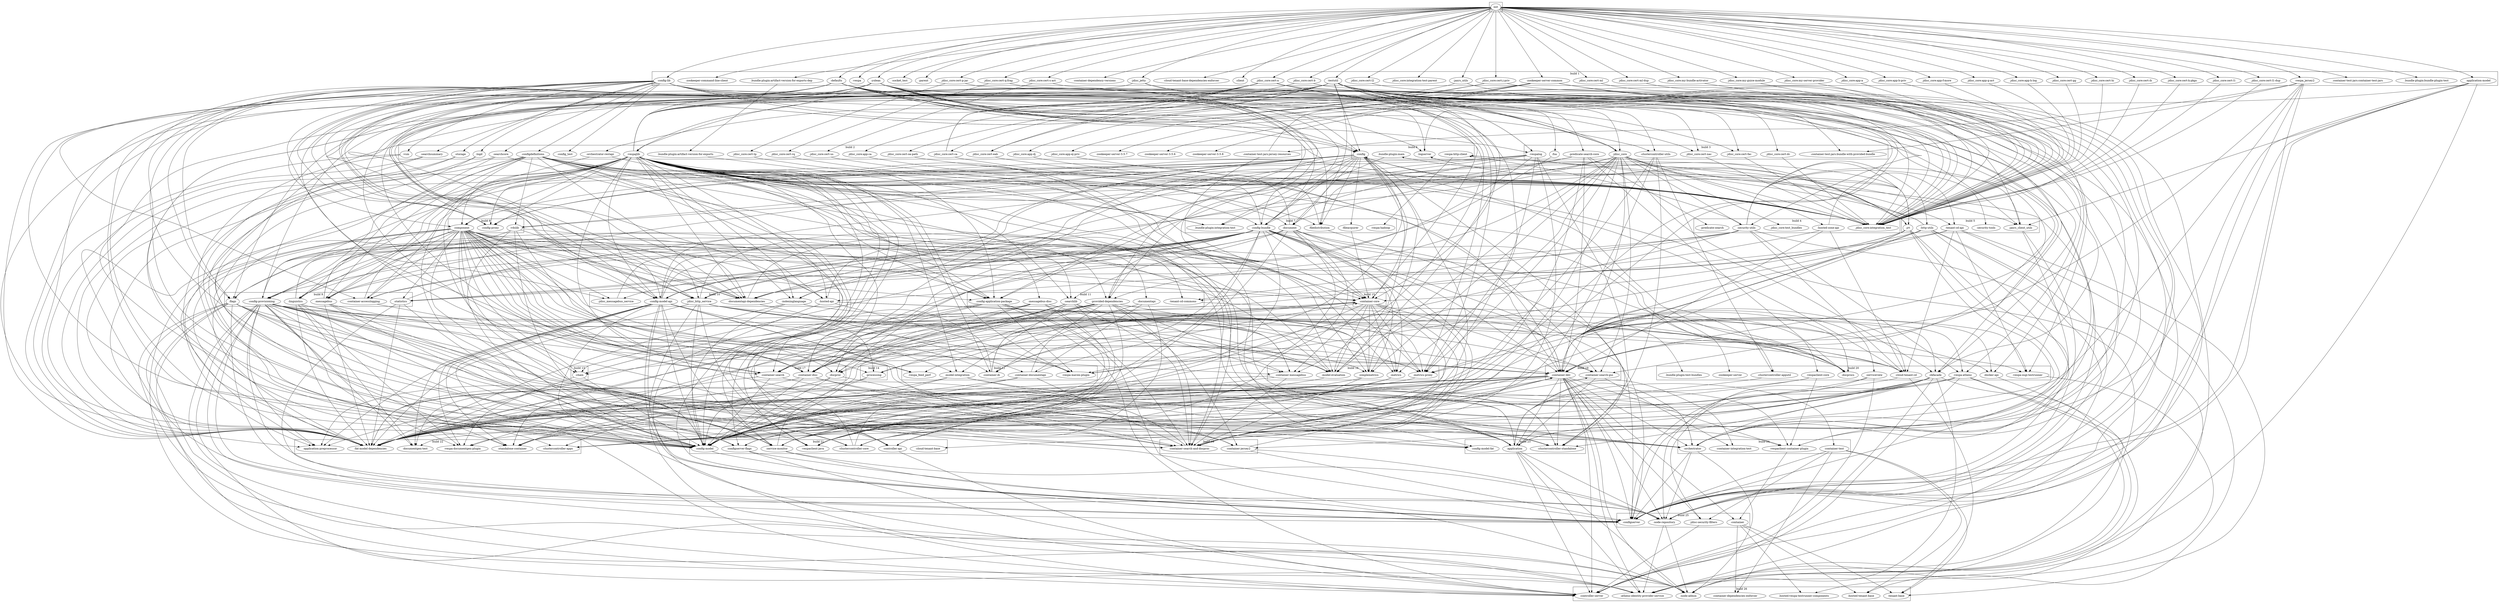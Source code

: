 digraph "Vespa build order" {

  rankdir=TB
  ranksep = 5

  subgraph cluster0 {
    rank = source
    init
  }

  subgraph cluster1 {
    label = "build 1"
    rank = same
    ".bundle-plugin:artifact-version-for-exports-dep"
    ".bundle-plugin:bundle-plugin-test"
    ".container-test-jars:container-test-jars"
    ".jdisc_core:app-a"
    ".jdisc_core:app-b-priv"
    ".jdisc_core:app-f-more"
    ".jdisc_core:app-g-act"
    ".jdisc_core:app-h-log"
    ".jdisc_core:cert-a"
    ".jdisc_core:cert-b"
    ".jdisc_core:cert-gg"
    ".jdisc_core:cert-hi"
    ".jdisc_core:cert-ih"
    ".jdisc_core:cert-j-priv"
    ".jdisc_core:cert-k-pkgs"
    ".jdisc_core:cert-l1"
    ".jdisc_core:cert-l1-dup"
    ".jdisc_core:cert-l2"
    ".jdisc_core:cert-ml"
    ".jdisc_core:cert-ml-dup"
    ".jdisc_core:cert-p-jar"
    ".jdisc_core:cert-q-frag"
    ".jdisc_core:cert-s-act"
    ".jdisc_core:integration-test-parent"
    ".jdisc_core:my-bundle-activator"
    ".jdisc_core:my-guice-module"
    ".jdisc_core:my-server-provider"
    ":application-model"
    ":client"
    ":cloud-tenant-base-dependencies-enforcer"
    ":config-lib"
    ":container-dependency-versions"
    ":defaults"
    ":jaxrs_utils"
    ":jdisc_jetty"
    ":parent"
    ":socket_test"
    ":testutil"
    ":vespa"
    ":vespa_jersey2"
    ":yolean"
    ":zookeeper-command-line-client"
    ":zookeeper-server-common"
  }

  subgraph cluster2 {
    label = "build 2"
    rank = same
    ".bundle-plugin:artifact-version-for-exports"
    ".container-test-jars:jersey-resources"
    ".jdisc_core:app-ca"
    ".jdisc_core:app-dj"
    ".jdisc_core:app-ej-priv"
    ".jdisc_core:cert-ca"
    ".jdisc_core:cert-eab"
    ".jdisc_core:cert-oa-path"
    ".jdisc_core:cert-rq"
    ".jdisc_core:cert-tp"
    ".jdisc_core:cert-us"
    ":config_test"
    ":configdefinitions"
    ":logd"
    ":orchestrator-restapi"
    ":searchcore"
    ":searchsummary"
    ":storage"
    ":vespajlib"
    ":vsm"
    ":zookeeper-server-3.5.6"
    ":zookeeper-server-3.5.7"
    ":zookeeper-server-3.5.8"
  }

  subgraph cluster3 {
    label = "build 3"
    rank = same
    ".container-test-jars:bundle-with-provided-bundle"
    ".jdisc_core:cert-dc"
    ".jdisc_core:cert-fac"
    ".jdisc_core:cert-nac"
    ":clustercontroller-utils"
    ":fsa"
    ":jdisc_core"
    ":predicate-search-core"
    ":vespalog"
  }
  subgraph cluster4 {
    label = "build 4"
    rank = same
    ".jdisc_core:integration_test"
    ".jdisc_core:test_bundles"
    ":hosted-zone-api"
    ":predicate-search"
    ":security-utils"
  }
  subgraph cluster5 {
    label = "build 5"
    rank = same
    ":http-utils"
    ":jaxrs_client_utils"
    ":jrt"
    ":security-tools"
    ":tenant-cd-api"
  }
  subgraph cluster6 {
    label = "build 6"
    rank = same
    ".bundle-plugin:main"
    ":config"
    ":logserver"
    ":vespa-http-client"
  }
  subgraph cluster7 {
    label = "build 7"
    rank = same
    ".bundle-plugin:integration-test"
    ":config-bundle"
    ":document"
    ":fileacquirer"
    ":filedistribution"
    ":vespa-hadoop"
  }
  subgraph cluster8 {
    label = "build 8"
    rank = same
    ":component"
    ":config-proxy"
    ":vdslib"
  }
  subgraph cluster9 {
    label = "build 9"
    rank = same
    ":config-provisioning"
    ":container-accesslogging"
    ":flags"
    ":linguistics"
    ":messagebus"
    ":statistics"
  }
  subgraph cluster10 {
    label = "build 10"
    rank = same
    ":config-model-api"
    ":documentapi-dependencies"
    ":hosted-api"
    ":indexinglanguage"
    ":jdisc_http_service"
    ":jdisc_messagebus_service"
  }
  subgraph cluster11 {
    label = "build 11"
    rank = same
    ":config-application-package"
    ":documentapi"
    ":messagebus-disc"
    ":provided-dependencies"
    ":searchlib"
    ":tenant-cd-commons"
  }
  subgraph cluster12 {
    label = "build 12"
    rank = same
    ":container-di"
    ":container-documentapi"
    ":model-integration"
    ":vespa-maven-plugin"
    ":vespa_feed_perf"
  }
  subgraph cluster13 {
    label = "build 13"
    rank = same
    ":chain"
  }
  subgraph cluster14 {
    label = "build 14"
    rank = same
    ":processing"
  }
  subgraph cluster15 {
    label = "build 15"
    rank = same
    ":container-core"
  }
  subgraph cluster16 {
    label = "build 16"
    rank = same
    ":container-messagebus"
    ":metrics"
    ":metrics-proxy"
    ":model-evaluation"
    ":simplemetrics"
  }
  subgraph cluster17 {
    label = "build 17"
    rank = same
    ":container-disc"
    ":container-search"
    ":docproc"
  }
  subgraph cluster18 {
    label = "build 18"
    rank = same
    ":container-jersey2"
    ":container-search-and-docproc"
  }
  subgraph cluster19 {
    label = "build 19"
    rank = same
    ":container-dev"
    ":container-search-gui"
  }
  subgraph cluster20 {
    label = "build 20"
    rank = same
    ".bundle-plugin:test-bundles"
    ":cloud-tenant-cd"
    ":clustercontroller-apputil"
    ":docker-api"
    ":docprocs"
    ":serviceview"
    ":vespa-athenz"
    ":vespa-osgi-testrunner"
    ":vespaclient-core"
    ":zkfacade"
    ":zookeeper-server"
  }
  subgraph cluster21 {
    label = "build 21"
    rank = same
    ":cloud-tenant-base"
    ":clustercontroller-core"
    ":config-model"
    ":configserver-flags"
    ":controller-api"
    ":service-monitor"
    ":vespaclient-java"
  }
  subgraph cluster22 {
    label = "build 22"
    rank = same
    ":application-preprocessor"
    ":clustercontroller-apps"
    ":documentgen-test"
    ":fat-model-dependencies"
    ":standalone-container"
    ":vespa-documentgen-plugin"
  }
  subgraph cluster23 {
    label = "build 23"
    rank = same
    ":application"
    ":clustercontroller-standalone"
    ":config-model-fat"
  }
  subgraph cluster24 {
    label = "build 24"
    rank = same
    ":container-integration-test"
    ":container-test"
    ":orchestrator"
    ":vespaclient-container-plugin"
  }
  subgraph cluster25 {
    label = "build 25"
    rank = same
    ":configserver"
    ":container"
    ":jdisc-security-filters"
    ":node-repository"
  }

  subgraph cluster26 {
    label = "build 26"
    rank = sink
    ".hosted:vespa-testrunner-components"
    ":athenz-identity-provider-service"
    ":container-dependencies-enforcer"
    ":controller-server"
    ":hosted-tenant-base"
    ":node-admin"
    ":tenant-base"
  }

  init -> ".bundle-plugin:artifact-version-for-exports-dep"
  init -> ".bundle-plugin:bundle-plugin-test"
  init -> ".container-test-jars:container-test-jars"
  init -> ".jdisc_core:app-a"
  init -> ".jdisc_core:app-b-priv"
  init -> ".jdisc_core:app-f-more"
  init -> ".jdisc_core:app-g-act"
  init -> ".jdisc_core:app-h-log"
  init -> ".jdisc_core:cert-a"
  init -> ".jdisc_core:cert-b"
  init -> ".jdisc_core:cert-gg"
  init -> ".jdisc_core:cert-hi"
  init -> ".jdisc_core:cert-ih"
  init -> ".jdisc_core:cert-j-priv"
  init -> ".jdisc_core:cert-k-pkgs"
  init -> ".jdisc_core:cert-l1"
  init -> ".jdisc_core:cert-l1-dup"
  init -> ".jdisc_core:cert-l2"
  init -> ".jdisc_core:cert-ml"
  init -> ".jdisc_core:cert-ml-dup"
  init -> ".jdisc_core:cert-p-jar"
  init -> ".jdisc_core:cert-q-frag"
  init -> ".jdisc_core:cert-s-act"
  init -> ".jdisc_core:integration-test-parent"
  init -> ".jdisc_core:my-bundle-activator"
  init -> ".jdisc_core:my-guice-module"
  init -> ".jdisc_core:my-server-provider"
  init -> ":application-model"
  init -> ":client"
  init -> ":cloud-tenant-base-dependencies-enforcer"
  init -> ":config-lib"
  init -> ":container-dependency-versions"
  init -> ":defaults"
  init -> ":jaxrs_utils"
  init -> ":jdisc_jetty"
  init -> ":parent"
  init -> ":socket_test"
  init -> ":testutil"
  init -> ":vespa"
  init -> ":vespa_jersey2"
  init -> ":yolean"
  init -> ":zookeeper-command-line-client"
  init -> ":zookeeper-server-common"
  ".bundle-plugin:artifact-version-for-exports-dep" -> ".bundle-plugin:artifact-version-for-exports"
  ".bundle-plugin:artifact-version-for-exports" -> ".bundle-plugin:integration-test"
  ".bundle-plugin:main" -> ".bundle-plugin:integration-test"
  ":config" -> ".bundle-plugin:integration-test"
  ":vespajlib" -> ".bundle-plugin:integration-test"
  ":jrt" -> ".bundle-plugin:main"
  ":container-dev" -> ".bundle-plugin:test-bundles"
  ".container-test-jars:jersey-resources" -> ".container-test-jars:bundle-with-provided-bundle"
  ":vespa_jersey2" -> ".container-test-jars:bundle-with-provided-bundle"
  ":vespa_jersey2" -> ".container-test-jars:jersey-resources"
  ":container" -> ".hosted:vespa-testrunner-components"
  ":vespa-osgi-testrunner" -> ".hosted:vespa-testrunner-components"
  ".jdisc_core:cert-a" -> ".jdisc_core:app-ca"
  ".jdisc_core:cert-j-priv" -> ".jdisc_core:app-dj"
  ".jdisc_core:cert-j-priv" -> ".jdisc_core:app-ej-priv"
  ".jdisc_core:cert-a" -> ".jdisc_core:cert-ca"
  ".jdisc_core:cert-ca" -> ".jdisc_core:cert-dc"
  ".jdisc_core:cert-a" -> ".jdisc_core:cert-eab"
  ".jdisc_core:cert-b" -> ".jdisc_core:cert-eab"
  ".jdisc_core:cert-a" -> ".jdisc_core:cert-fac"
  ".jdisc_core:cert-ca" -> ".jdisc_core:cert-fac"
  ".jdisc_core:cert-a" -> ".jdisc_core:cert-nac"
  ".jdisc_core:cert-ca" -> ".jdisc_core:cert-nac"
  ".jdisc_core:cert-a" -> ".jdisc_core:cert-oa-path"
  ".jdisc_core:cert-q-frag" -> ".jdisc_core:cert-rq"
  ".jdisc_core:cert-p-jar" -> ".jdisc_core:cert-tp"
  ".jdisc_core:cert-s-act" -> ".jdisc_core:cert-us"
  ".jdisc_core:app-a" -> ".jdisc_core:integration_test"
  ".jdisc_core:app-b-priv" -> ".jdisc_core:integration_test"
  ".jdisc_core:app-ca" -> ".jdisc_core:integration_test"
  ".jdisc_core:app-dj" -> ".jdisc_core:integration_test"
  ".jdisc_core:app-ej-priv" -> ".jdisc_core:integration_test"
  ".jdisc_core:app-f-more" -> ".jdisc_core:integration_test"
  ".jdisc_core:app-g-act" -> ".jdisc_core:integration_test"
  ".jdisc_core:app-h-log" -> ".jdisc_core:integration_test"
  ".jdisc_core:cert-a" -> ".jdisc_core:integration_test"
  ".jdisc_core:cert-b" -> ".jdisc_core:integration_test"
  ".jdisc_core:cert-ca" -> ".jdisc_core:integration_test"
  ".jdisc_core:cert-dc" -> ".jdisc_core:integration_test"
  ".jdisc_core:cert-eab" -> ".jdisc_core:integration_test"
  ".jdisc_core:cert-fac" -> ".jdisc_core:integration_test"
  ".jdisc_core:cert-gg" -> ".jdisc_core:integration_test"
  ".jdisc_core:cert-hi" -> ".jdisc_core:integration_test"
  ".jdisc_core:cert-ih" -> ".jdisc_core:integration_test"
  ".jdisc_core:cert-j-priv" -> ".jdisc_core:integration_test"
  ".jdisc_core:cert-k-pkgs" -> ".jdisc_core:integration_test"
  ".jdisc_core:cert-l1" -> ".jdisc_core:integration_test"
  ".jdisc_core:cert-l1-dup" -> ".jdisc_core:integration_test"
  ".jdisc_core:cert-l2" -> ".jdisc_core:integration_test"
  ".jdisc_core:cert-ml" -> ".jdisc_core:integration_test"
  ".jdisc_core:cert-ml-dup" -> ".jdisc_core:integration_test"
  ".jdisc_core:cert-nac" -> ".jdisc_core:integration_test"
  ".jdisc_core:cert-oa-path" -> ".jdisc_core:integration_test"
  ".jdisc_core:cert-p-jar" -> ".jdisc_core:integration_test"
  ".jdisc_core:cert-q-frag" -> ".jdisc_core:integration_test"
  ".jdisc_core:cert-rq" -> ".jdisc_core:integration_test"
  ".jdisc_core:cert-s-act" -> ".jdisc_core:integration_test"
  ".jdisc_core:cert-tp" -> ".jdisc_core:integration_test"
  ".jdisc_core:cert-us" -> ".jdisc_core:integration_test"
  ".jdisc_core:my-bundle-activator" -> ".jdisc_core:integration_test"
  ".jdisc_core:my-guice-module" -> ".jdisc_core:integration_test"
  ".jdisc_core:my-server-provider" -> ".jdisc_core:integration_test"
  ":jdisc_core" -> ".jdisc_core:integration_test"
  ":jdisc_core" -> ".jdisc_core:test_bundles"
  ":component" -> ":application-preprocessor"
  ":config-application-package" -> ":application-preprocessor"
  ":config-model" -> ":application-preprocessor"
  ":config-model-api" -> ":application-preprocessor"
  ":config-provisioning" -> ":application-preprocessor"
  ":vespajlib" -> ":application-preprocessor"
  ":yolean" -> ":application-preprocessor"
  ".container-test-jars:jersey-resources" -> ":application"
  ":config-model" -> ":application"
  ":config-model-api" -> ":application"
  ":config-provisioning" -> ":application"
  ":container-dev" -> ":application"
  ":container-search-gui" -> ":application"
  ":jdisc_jetty" -> ":application"
  ":jrt" -> ":application"
  ":model-integration" -> ":application"
  ":standalone-container" -> ":application"
  ":testutil" -> ":application"
  ":application" -> ":athenz-identity-provider-service"
  ":component" -> ":athenz-identity-provider-service"
  ":config-model-api" -> ":athenz-identity-provider-service"
  ":config-provisioning" -> ":athenz-identity-provider-service"
  ":container-dev" -> ":athenz-identity-provider-service"
  ":flags" -> ":athenz-identity-provider-service"
  ":jdisc_core" -> ":athenz-identity-provider-service"
  ":node-repository" -> ":athenz-identity-provider-service"
  ":security-utils" -> ":athenz-identity-provider-service"
  ":testutil" -> ":athenz-identity-provider-service"
  ":vespa-athenz" -> ":athenz-identity-provider-service"
  ":zkfacade" -> ":athenz-identity-provider-service"
  ":component" -> ":chain"
  ":config-bundle" -> ":chain"
  ":container-di" -> ":chain"
  ":provided-dependencies" -> ":chain"
  ":vespajlib" -> ":chain"
  ":cloud-tenant-cd" -> ":cloud-tenant-base"
  ":config-provisioning" -> ":cloud-tenant-cd"
  ":container-dev" -> ":cloud-tenant-cd"
  ":hosted-api" -> ":cloud-tenant-cd"
  ":hosted-zone-api" -> ":cloud-tenant-cd"
  ":security-utils" -> ":cloud-tenant-cd"
  ":tenant-cd-api" -> ":cloud-tenant-cd"
  ":tenant-cd-commons" -> ":cloud-tenant-cd"
  ":vespajlib" -> ":cloud-tenant-cd"
  ":clustercontroller-apputil" -> ":clustercontroller-apps"
  ":clustercontroller-core" -> ":clustercontroller-apps"
  ":clustercontroller-utils" -> ":clustercontroller-apps"
  ":container-dev" -> ":clustercontroller-apps"
  ":zkfacade" -> ":clustercontroller-apps"
  ":zookeeper-server-common" -> ":clustercontroller-apps"
  ":clustercontroller-utils" -> ":clustercontroller-apputil"
  ":container-dev" -> ":clustercontroller-apputil"
  ":clustercontroller-utils" -> ":clustercontroller-core"
  ":defaults" -> ":clustercontroller-core"
  ":vdslib" -> ":clustercontroller-core"
  ":vespalog" -> ":clustercontroller-core"
  ":zkfacade" -> ":clustercontroller-core"
  ":clustercontroller-apps" -> ":clustercontroller-standalone"
  ":clustercontroller-core" -> ":clustercontroller-standalone"
  ":clustercontroller-utils" -> ":clustercontroller-standalone"
  ":config" -> ":clustercontroller-standalone"
  ":configdefinitions" -> ":clustercontroller-standalone"
  ":container-dev" -> ":clustercontroller-standalone"
  ":vdslib" -> ":clustercontroller-standalone"
  ":vespalog" -> ":clustercontroller-standalone"
  ":zkfacade" -> ":clustercontroller-standalone"
  ":vespajlib" -> ":clustercontroller-utils"
  ":yolean" -> ":clustercontroller-utils"
  ":config" -> ":component"
  ":config-bundle" -> ":component"
  ":config-lib" -> ":component"
  ":vespajlib" -> ":component"
  ":component" -> ":config-application-package"
  ":config" -> ":config-application-package"
  ":config-model-api" -> ":config-application-package"
  ":config-model-api" -> ":config-application-package"
  ":config-provisioning" -> ":config-application-package"
  ":configdefinitions" -> ":config-application-package"
  ":defaults" -> ":config-application-package"
  ":vespajlib" -> ":config-application-package"
  ":config" -> ":config-bundle"
  ":config-lib" -> ":config-bundle"
  ":jrt" -> ":config-bundle"
  ":vespajlib" -> ":config-bundle"
  ":vespalog" -> ":config-bundle"
  ":yolean" -> ":config-bundle"
  ":component" -> ":config-model-api"
  ":config" -> ":config-model-api"
  ":config-bundle" -> ":config-model-api"
  ":config-provisioning" -> ":config-model-api"
  ":defaults" -> ":config-model-api"
  ":jdisc_core" -> ":config-model-api"
  ":testutil" -> ":config-model-api"
  ":vespajlib" -> ":config-model-api"
  ":config-model-api" -> ":config-model-fat"
  ":config-provisioning" -> ":config-model-fat"
  ":fat-model-dependencies" -> ":config-model-fat"
  ":model-integration" -> ":config-model-fat"
  ":chain" -> ":config-model"
  ":config-application-package" -> ":config-model"
  ":config-bundle" -> ":config-model"
  ":config-lib" -> ":config-model"
  ":config-model-api" -> ":config-model"
  ":config-provisioning" -> ":config-model"
  ":configdefinitions" -> ":config-model"
  ":container-core" -> ":config-model"
  ":container-dev" -> ":config-model"
  ":container-disc" -> ":config-model"
  ":container-documentapi" -> ":config-model"
  ":container-messagebus" -> ":config-model"
  ":container-search" -> ":config-model"
  ":container-search-and-docproc" -> ":config-model"
  ":defaults" -> ":config-model"
  ":docproc" -> ":config-model"
  ":document" -> ":config-model"
  ":indexinglanguage" -> ":config-model"
  ":jdisc_http_service" -> ":config-model"
  ":jrt" -> ":config-model"
  ":linguistics" -> ":config-model"
  ":logd" -> ":config-model"
  ":messagebus" -> ":config-model"
  ":messagebus-disc" -> ":config-model"
  ":metrics" -> ":config-model"
  ":metrics-proxy" -> ":config-model"
  ":model-integration" -> ":config-model"
  ":processing" -> ":config-model"
  ":provided-dependencies" -> ":config-model"
  ":searchcore" -> ":config-model"
  ":searchlib" -> ":config-model"
  ":searchsummary" -> ":config-model"
  ":statistics" -> ":config-model"
  ":storage" -> ":config-model"
  ":testutil" -> ":config-model"
  ":vdslib" -> ":config-model"
  ":vespaclient-core" -> ":config-model"
  ":vespajlib" -> ":config-model"
  ":vsm" -> ":config-model"
  ":yolean" -> ":config-model"
  ":component" -> ":config-provisioning"
  ":config-bundle" -> ":config-provisioning"
  ":configdefinitions" -> ":config-provisioning"
  ":testutil" -> ":config-provisioning"
  ":vespajlib" -> ":config-provisioning"
  ":config" -> ":config-proxy"
  ":config-lib" -> ":config-proxy"
  ":defaults" -> ":config-proxy"
  ":filedistribution" -> ":config-proxy"
  ":jrt" -> ":config-proxy"
  ":vespajlib" -> ":config-proxy"
  ":vespalog" -> ":config-proxy"
  ":yolean" -> ":config-proxy"
  ":config-lib" -> ":config"
  ":defaults" -> ":config"
  ":http-utils" -> ":config"
  ":jrt" -> ":config"
  ":testutil" -> ":config"
  ":vespajlib" -> ":config"
  ":yolean" -> ":config"
  ":config-lib" -> ":config_test"
  ":config-lib" -> ":configdefinitions"
  ":container-dev" -> ":configserver-flags"
  ":defaults" -> ":configserver-flags"
  ":flags" -> ":configserver-flags"
  ":testutil" -> ":configserver-flags"
  ":vespajlib" -> ":configserver-flags"
  ":yolean" -> ":configserver-flags"
  ":zkfacade" -> ":configserver-flags"
  ":application-model" -> ":configserver"
  ":config-application-package" -> ":configserver"
  ":config-bundle" -> ":configserver"
  ":config-model" -> ":configserver"
  ":config-model-api" -> ":configserver"
  ":config-model-api" -> ":configserver"
  ":config-provisioning" -> ":configserver"
  ":configdefinitions" -> ":configserver"
  ":configserver-flags" -> ":configserver"
  ":container-dev" -> ":configserver"
  ":container-jersey2" -> ":configserver"
  ":container-test" -> ":configserver"
  ":defaults" -> ":configserver"
  ":filedistribution" -> ":configserver"
  ":flags" -> ":configserver"
  ":http-utils" -> ":configserver"
  ":jaxrs_client_utils" -> ":configserver"
  ":jrt" -> ":configserver"
  ":orchestrator" -> ":configserver"
  ":serviceview" -> ":configserver"
  ":statistics" -> ":configserver"
  ":testutil" -> ":configserver"
  ":vespa_jersey2" -> ":configserver"
  ":vespajlib" -> ":configserver"
  ":zkfacade" -> ":configserver"
  ":zookeeper-server-common" -> ":configserver"
  ":component" -> ":container-accesslogging"
  ":config-bundle" -> ":container-accesslogging"
  ":config-lib" -> ":container-accesslogging"
  ":vespajlib" -> ":container-accesslogging"
  ":vespalog" -> ":container-accesslogging"
  ":component" -> ":container-core"
  ":config" -> ":container-core"
  ":config-bundle" -> ":container-core"
  ":container-accesslogging" -> ":container-core"
  ":container-documentapi" -> ":container-core"
  ":defaults" -> ":container-core"
  ":document" -> ":container-core"
  ":fileacquirer" -> ":container-core"
  ":http-utils" -> ":container-core"
  ":linguistics" -> ":container-core"
  ":messagebus" -> ":container-core"
  ":processing" -> ":container-core"
  ":provided-dependencies" -> ":container-core"
  ":statistics" -> ":container-core"
  ":testutil" -> ":container-core"
  ":vdslib" -> ":container-core"
  ":vespajlib" -> ":container-core"
  ":container" -> ":container-dependencies-enforcer"
  ":container-test" -> ":container-dependencies-enforcer"
  ":component" -> ":container-dev"
  ":config-bundle" -> ":container-dev"
  ":config-lib" -> ":container-dev"
  ":container-disc" -> ":container-dev"
  ":container-jersey2" -> ":container-dev"
  ":container-search-and-docproc" -> ":container-dev"
  ":defaults" -> ":container-dev"
  ":document" -> ":container-dev"
  ":hosted-zone-api" -> ":container-dev"
  ":jdisc_core" -> ":container-dev"
  ":jdisc_http_service" -> ":container-dev"
  ":linguistics" -> ":container-dev"
  ":model-evaluation" -> ":container-dev"
  ":predicate-search-core" -> ":container-dev"
  ":provided-dependencies" -> ":container-dev"
  ":simplemetrics" -> ":container-dev"
  ":vespa_jersey2" -> ":container-dev"
  ":vespajlib" -> ":container-dev"
  ":component" -> ":container-di"
  ":config" -> ":container-di"
  ":config-bundle" -> ":container-di"
  ":provided-dependencies" -> ":container-di"
  ":vespajlib" -> ":container-di"
  ":component" -> ":container-disc"
  ":config-bundle" -> ":container-disc"
  ":config-lib" -> ":container-disc"
  ":configdefinitions" -> ":container-disc"
  ":container-core" -> ":container-disc"
  ":container-messagebus" -> ":container-disc"
  ":hosted-zone-api" -> ":container-disc"
  ":messagebus-disc" -> ":container-disc"
  ":provided-dependencies" -> ":container-disc"
  ":simplemetrics" -> ":container-disc"
  ":testutil" -> ":container-disc"
  ":vespajlib" -> ":container-disc"
  ":vespalog" -> ":container-disc"
  ":documentapi" -> ":container-documentapi"
  ":documentapi-dependencies" -> ":container-documentapi"
  ":application" -> ":container-integration-test"
  ":container-search-gui" -> ":container-integration-test"
  ":component" -> ":container-jersey2"
  ":container-disc" -> ":container-jersey2"
  ":provided-dependencies" -> ":container-jersey2"
  ":vespa_jersey2" -> ":container-jersey2"
  ":component" -> ":container-messagebus"
  ":config" -> ":container-messagebus"
  ":container-core" -> ":container-messagebus"
  ":container-documentapi" -> ":container-messagebus"
  ":messagebus-disc" -> ":container-messagebus"
  ":provided-dependencies" -> ":container-messagebus"
  ":component" -> ":container-search-and-docproc"
  ":config-bundle" -> ":container-search-and-docproc"
  ":configdefinitions" -> ":container-search-and-docproc"
  ":container-core" -> ":container-search-and-docproc"
  ":container-disc" -> ":container-search-and-docproc"
  ":container-documentapi" -> ":container-search-and-docproc"
  ":container-messagebus" -> ":container-search-and-docproc"
  ":container-search" -> ":container-search-and-docproc"
  ":docproc" -> ":container-search-and-docproc"
  ":document" -> ":container-search-and-docproc"
  ":jrt" -> ":container-search-and-docproc"
  ":messagebus" -> ":container-search-and-docproc"
  ":messagebus-disc" -> ":container-search-and-docproc"
  ":provided-dependencies" -> ":container-search-and-docproc"
  ":searchlib" -> ":container-search-and-docproc"
  ":simplemetrics" -> ":container-search-and-docproc"
  ":vespajlib" -> ":container-search-and-docproc"
  ":configdefinitions" -> ":container-search-gui"
  ":container-core" -> ":container-search-gui"
  ":container-search-and-docproc" -> ":container-search-gui"
  ":jdisc_core" -> ":container-search-gui"
  ":jdisc_http_service" -> ":container-search-gui"
  ":yolean" -> ":container-search-gui"
  ":component" -> ":container-search"
  ":config-bundle" -> ":container-search"
  ":container-accesslogging" -> ":container-search"
  ":container-core" -> ":container-search"
  ":defaults" -> ":container-search"
  ":fsa" -> ":container-search"
  ":provided-dependencies" -> ":container-search"
  ":searchlib" -> ":container-search"
  ":simplemetrics" -> ":container-search"
  ":testutil" -> ":container-search"
  ":application" -> ":container-test"
  ":container-dev" -> ":container"
  ":vespaclient-container-plugin" -> ":container"
  ":config-provisioning" -> ":controller-api"
  ":configdefinitions" -> ":controller-api"
  ":container-dev" -> ":controller-api"
  ":flags" -> ":controller-api"
  ":serviceview" -> ":controller-api"
  ":vespa-athenz" -> ":controller-api"
  ":vespajlib" -> ":controller-api"
  ":application" -> ":controller-server"
  ":config-application-package" -> ":controller-server"
  ":config-model-api" -> ":controller-server"
  ":config-provisioning" -> ":controller-server"
  ":configserver-flags" -> ":controller-server"
  ":container-dev" -> ":controller-server"
  ":controller-api" -> ":controller-server"
  ":flags" -> ":controller-server"
  ":hosted-api" -> ":controller-server"
  ":http-utils" -> ":controller-server"
  ":jdisc-security-filters" -> ":controller-server"
  ":jdisc_http_service" -> ":controller-server"
  ":serviceview" -> ":controller-server"
  ":testutil" -> ":controller-server"
  ":vespa-athenz" -> ":controller-server"
  ":zkfacade" -> ":controller-server"
  ":config-provisioning" -> ":docker-api"
  ":container-dev" -> ":docker-api"
  ":testutil" -> ":docker-api"
  ":component" -> ":docproc"
  ":config-bundle" -> ":docproc"
  ":container-core" -> ":docproc"
  ":container-messagebus" -> ":docproc"
  ":messagebus-disc" -> ":docproc"
  ":provided-dependencies" -> ":docproc"
  ":config-bundle" -> ":docprocs"
  ":configdefinitions" -> ":docprocs"
  ":container-dev" -> ":docprocs"
  ":docproc" -> ":docprocs"
  ":document" -> ":docprocs"
  ":indexinglanguage" -> ":docprocs"
  ":linguistics" -> ":docprocs"
  ":predicate-search-core" -> ":docprocs"
  ":vespajlib" -> ":docprocs"
  ":config" -> ":document"
  ":predicate-search-core" -> ":document"
  ":testutil" -> ":document"
  ":vespajlib" -> ":document"
  ":component" -> ":documentapi-dependencies"
  ":config" -> ":documentapi-dependencies"
  ":config-lib" -> ":documentapi-dependencies"
  ":configdefinitions" -> ":documentapi-dependencies"
  ":document" -> ":documentapi-dependencies"
  ":jrt" -> ":documentapi-dependencies"
  ":messagebus" -> ":documentapi-dependencies"
  ":vdslib" -> ":documentapi-dependencies"
  ":vespajlib" -> ":documentapi-dependencies"
  ":yolean" -> ":documentapi-dependencies"
  ":documentapi-dependencies" -> ":documentapi"
  ":config-model" -> ":documentgen-test"
  ":config-model-api" -> ":documentgen-test"
  ":config-provisioning" -> ":documentgen-test"
  ":container-dev" -> ":documentgen-test"
  ":linguistics" -> ":documentgen-test"
  ":chain" -> ":fat-model-dependencies"
  ":component" -> ":fat-model-dependencies"
  ":config-application-package" -> ":fat-model-dependencies"
  ":config-bundle" -> ":fat-model-dependencies"
  ":config-lib" -> ":fat-model-dependencies"
  ":config-model" -> ":fat-model-dependencies"
  ":configdefinitions" -> ":fat-model-dependencies"
  ":container-core" -> ":fat-model-dependencies"
  ":container-disc" -> ":fat-model-dependencies"
  ":container-documentapi" -> ":fat-model-dependencies"
  ":container-messagebus" -> ":fat-model-dependencies"
  ":container-search" -> ":fat-model-dependencies"
  ":container-search-and-docproc" -> ":fat-model-dependencies"
  ":docproc" -> ":fat-model-dependencies"
  ":document" -> ":fat-model-dependencies"
  ":indexinglanguage" -> ":fat-model-dependencies"
  ":jdisc_http_service" -> ":fat-model-dependencies"
  ":linguistics" -> ":fat-model-dependencies"
  ":logd" -> ":fat-model-dependencies"
  ":messagebus" -> ":fat-model-dependencies"
  ":messagebus-disc" -> ":fat-model-dependencies"
  ":metrics" -> ":fat-model-dependencies"
  ":model-evaluation" -> ":fat-model-dependencies"
  ":processing" -> ":fat-model-dependencies"
  ":provided-dependencies" -> ":fat-model-dependencies"
  ":searchcore" -> ":fat-model-dependencies"
  ":searchlib" -> ":fat-model-dependencies"
  ":searchsummary" -> ":fat-model-dependencies"
  ":simplemetrics" -> ":fat-model-dependencies"
  ":statistics" -> ":fat-model-dependencies"
  ":storage" -> ":fat-model-dependencies"
  ":vdslib" -> ":fat-model-dependencies"
  ":vespajlib" -> ":fat-model-dependencies"
  ":vespalog" -> ":fat-model-dependencies"
  ":vsm" -> ":fat-model-dependencies"
  ":yolean" -> ":fat-model-dependencies"
  ":config" -> ":fileacquirer"
  ":config" -> ":filedistribution"
  ":config-lib" -> ":filedistribution"
  ":jrt" -> ":filedistribution"
  ":vespajlib" -> ":filedistribution"
  ":component" -> ":flags"
  ":defaults" -> ":flags"
  ":testutil" -> ":flags"
  ":vespajlib" -> ":flags"
  ":yolean" -> ":flags"
  ":vespajlib" -> ":fsa"
  ":config-provisioning" -> ":hosted-api"
  ":security-utils" -> ":hosted-api"
  ":testutil" -> ":hosted-api"
  ":vespajlib" -> ":hosted-api"
  ":yolean" -> ":hosted-api"
  ":container" -> ":hosted-tenant-base"
  ":container-test" -> ":hosted-tenant-base"
  ":tenant-cd-api" -> ":hosted-tenant-base"
  ":jdisc_core" -> ":hosted-zone-api"
  ":security-utils" -> ":http-utils"
  ":document" -> ":indexinglanguage"
  ":linguistics" -> ":indexinglanguage"
  ":predicate-search-core" -> ":indexinglanguage"
  ":vespajlib" -> ":indexinglanguage"
  ":application-model" -> ":jaxrs_client_utils"
  ":defaults" -> ":jaxrs_client_utils"
  ":jaxrs_utils" -> ":jaxrs_client_utils"
  ":security-utils" -> ":jaxrs_client_utils"
  ":vespajlib" -> ":jaxrs_client_utils"
  ":container-dev" -> ":jdisc-security-filters"
  ":container-test" -> ":jdisc-security-filters"
  ":vespa-athenz" -> ":jdisc-security-filters"
  ":config-lib" -> ":jdisc_core"
  ":defaults" -> ":jdisc_core"
  ":testutil" -> ":jdisc_core"
  ":vespajlib" -> ":jdisc_core"
  ":yolean" -> ":jdisc_core"
  ":component" -> ":jdisc_http_service"
  ":config-lib" -> ":jdisc_http_service"
  ":container-accesslogging" -> ":jdisc_http_service"
  ":defaults" -> ":jdisc_http_service"
  ":jdisc_core" -> ":jdisc_http_service"
  ":jdisc_jetty" -> ":jdisc_http_service"
  ":security-utils" -> ":jdisc_http_service"
  ":component" -> ":jdisc_messagebus_service"
  ":jdisc_core" -> ":jdisc_messagebus_service"
  ":messagebus" -> ":jdisc_messagebus_service"
  ":security-utils" -> ":jrt"
  ":vespajlib" -> ":jrt"
  ":component" -> ":linguistics"
  ":config-bundle" -> ":linguistics"
  ":configdefinitions" -> ":linguistics"
  ":vespajlib" -> ":linguistics"
  ":config-lib" -> ":logd"
  ":jrt" -> ":logserver"
  ":vespajlib" -> ":logserver"
  ":vespalog" -> ":logserver"
  ":yolean" -> ":logserver"
  ":jdisc_messagebus_service" -> ":messagebus-disc"
  ":component" -> ":messagebus"
  ":config" -> ":messagebus"
  ":configdefinitions" -> ":messagebus"
  ":jrt" -> ":messagebus"
  ":vespajlib" -> ":messagebus"
  ":component" -> ":metrics-proxy"
  ":config-lib" -> ":metrics-proxy"
  ":container-core" -> ":metrics-proxy"
  ":container-di" -> ":metrics-proxy"
  ":http-utils" -> ":metrics-proxy"
  ":jdisc_core" -> ":metrics-proxy"
  ":jdisc_http_service" -> ":metrics-proxy"
  ":jrt" -> ":metrics-proxy"
  ":testutil" -> ":metrics-proxy"
  ":vespajlib" -> ":metrics-proxy"
  ":yolean" -> ":metrics-proxy"
  ":config-bundle" -> ":metrics"
  ":container-core" -> ":metrics"
  ":container-di" -> ":metrics"
  ":jdisc_core" -> ":metrics"
  ":vespajlib" -> ":metrics"
  ":component" -> ":model-evaluation"
  ":config" -> ":model-evaluation"
  ":configdefinitions" -> ":model-evaluation"
  ":container-core" -> ":model-evaluation"
  ":jdisc_core" -> ":model-evaluation"
  ":jdisc_http_service" -> ":model-evaluation"
  ":jdisc_jetty" -> ":model-evaluation"
  ":searchcore" -> ":model-evaluation"
  ":searchlib" -> ":model-evaluation"
  ":vespajlib" -> ":model-evaluation"
  ":config-model-api" -> ":model-integration"
  ":searchlib" -> ":model-integration"
  ":vespajlib" -> ":model-integration"
  ":application" -> ":node-admin"
  ":application-model" -> ":node-admin"
  ":config-provisioning" -> ":node-admin"
  ":container-dev" -> ":node-admin"
  ":docker-api" -> ":node-admin"
  ":flags" -> ":node-admin"
  ":node-repository" -> ":node-admin"
  ":orchestrator" -> ":node-admin"
  ":orchestrator-restapi" -> ":node-admin"
  ":service-monitor" -> ":node-admin"
  ":testutil" -> ":node-admin"
  ":vespa-athenz" -> ":node-admin"
  ":zkfacade" -> ":node-admin"
  ":application" -> ":node-repository"
  ":application-model" -> ":node-repository"
  ":config-provisioning" -> ":node-repository"
  ":container-dev" -> ":node-repository"
  ":container-jersey2" -> ":node-repository"
  ":flags" -> ":node-repository"
  ":http-utils" -> ":node-repository"
  ":orchestrator" -> ":node-repository"
  ":service-monitor" -> ":node-repository"
  ":testutil" -> ":node-repository"
  ":vespa_jersey2" -> ":node-repository"
  ":zkfacade" -> ":node-repository"
  ":jaxrs_utils" -> ":orchestrator-restapi"
  ":application" -> ":orchestrator"
  ":application-model" -> ":orchestrator"
  ":config-provisioning" -> ":orchestrator"
  ":configdefinitions" -> ":orchestrator"
  ":container-dev" -> ":orchestrator"
  ":flags" -> ":orchestrator"
  ":jaxrs_client_utils" -> ":orchestrator"
  ":orchestrator-restapi" -> ":orchestrator"
  ":service-monitor" -> ":orchestrator"
  ":testutil" -> ":orchestrator"
  ":vespajlib" -> ":orchestrator"
  ":zkfacade" -> ":orchestrator"
  ":zookeeper-server-common" -> ":orchestrator"
  ":vespajlib" -> ":predicate-search-core"
  ":predicate-search-core" -> ":predicate-search"
  ":chain" -> ":processing"
  ":component" -> ":processing"
  ":provided-dependencies" -> ":processing"
  ":config-lib" -> ":provided-dependencies"
  ":defaults" -> ":provided-dependencies"
  ":jdisc_core" -> ":provided-dependencies"
  ":jdisc_http_service" -> ":provided-dependencies"
  ":config-lib" -> ":searchcore"
  ":config-model-api" -> ":searchlib"
  ":document" -> ":searchlib"
  ":vespajlib" -> ":searchlib"
  ":config-lib" -> ":searchsummary"
  ":security-utils" -> ":security-tools"
  ":jdisc_core" -> ":security-utils"
  ":testutil" -> ":security-utils"
  ":application-model" -> ":service-monitor"
  ":component" -> ":service-monitor"
  ":config" -> ":service-monitor"
  ":config-model-api" -> ":service-monitor"
  ":config-provisioning" -> ":service-monitor"
  ":configdefinitions" -> ":service-monitor"
  ":flags" -> ":service-monitor"
  ":http-utils" -> ":service-monitor"
  ":jdisc_core" -> ":service-monitor"
  ":vespa-athenz" -> ":service-monitor"
  ":container-dev" -> ":serviceview"
  ":component" -> ":simplemetrics"
  ":config-bundle" -> ":simplemetrics"
  ":container-core" -> ":simplemetrics"
  ":container-di" -> ":simplemetrics"
  ":jdisc_core" -> ":simplemetrics"
  ":vespajlib" -> ":simplemetrics"
  ":config-application-package" -> ":standalone-container"
  ":config-model" -> ":standalone-container"
  ":config-model-api" -> ":standalone-container"
  ":config-provisioning" -> ":standalone-container"
  ":container-dev" -> ":standalone-container"
  ":defaults" -> ":standalone-container"
  ":model-integration" -> ":standalone-container"
  ":zkfacade" -> ":standalone-container"
  ":component" -> ":statistics"
  ":config" -> ":statistics"
  ":config-bundle" -> ":statistics"
  ":vespalog" -> ":statistics"
  ":config-lib" -> ":storage"
  ":cloud-tenant-cd" -> ":tenant-base"
  ":container" -> ":tenant-base"
  ":container-test" -> ":tenant-base"
  ":tenant-cd-api" -> ":tenant-base"
  ":hosted-zone-api" -> ":tenant-cd-api"
  ":jdisc_core" -> ":tenant-cd-api"
  ":config-provisioning" -> ":tenant-cd-commons"
  ":hosted-api" -> ":tenant-cd-commons"
  ":security-utils" -> ":tenant-cd-commons"
  ":tenant-cd-api" -> ":tenant-cd-commons"
  ":config" -> ":vdslib"
  ":configdefinitions" -> ":vdslib"
  ":document" -> ":vdslib"
  ":container-dev" -> ":vespa-athenz"
  ":security-utils" -> ":vespa-athenz"
  ":testutil" -> ":vespa-athenz"
  ":config-model" -> ":vespa-documentgen-plugin"
  ":config-model-api" -> ":vespa-documentgen-plugin"
  ":config-provisioning" -> ":vespa-documentgen-plugin"
  ":container-dev" -> ":vespa-documentgen-plugin"
  ":linguistics" -> ":vespa-documentgen-plugin"
  ":searchlib" -> ":vespa-documentgen-plugin"
  ":vespa-http-client" -> ":vespa-hadoop"
  ":http-utils" -> ":vespa-http-client"
  ":security-utils" -> ":vespa-http-client"
  ":config-application-package" -> ":vespa-maven-plugin"
  ":config-provisioning" -> ":vespa-maven-plugin"
  ":hosted-api" -> ":vespa-maven-plugin"
  ":security-utils" -> ":vespa-maven-plugin"
  ":tenant-cd-api" -> ":vespa-maven-plugin"
  ":vespajlib" -> ":vespa-maven-plugin"
  ":yolean" -> ":vespa-maven-plugin"
  ":container-dev" -> ":vespa-osgi-testrunner"
  ":hosted-api" -> ":vespa-osgi-testrunner"
  ":tenant-cd-api" -> ":vespa-osgi-testrunner"
  ":testutil" -> ":vespa-osgi-testrunner"
  ":component" -> ":vespa_feed_perf"
  ":documentapi" -> ":vespa_feed_perf"
  ":messagebus" -> ":vespa_feed_perf"
  ":application" -> ":vespaclient-container-plugin"
  ":config-provisioning" -> ":vespaclient-container-plugin"
  ":container-dev" -> ":vespaclient-container-plugin"
  ":testutil" -> ":vespaclient-container-plugin"
  ":vespa-http-client" -> ":vespaclient-container-plugin"
  ":vespaclient-core" -> ":vespaclient-container-plugin"
  ":container-dev" -> ":vespaclient-core"
  ":container-dev" -> ":vespaclient-java"
  ":defaults" -> ":vespaclient-java"
  ":document" -> ":vespaclient-java"
  ":documentapi" -> ":vespaclient-java"
  ":jdisc_http_service" -> ":vespaclient-java"
  ":predicate-search-core" -> ":vespaclient-java"
  ":vespaclient-core" -> ":vespaclient-java"
  ":vespajlib" -> ":vespaclient-java"
  ":testutil" -> ":vespajlib"
  ":yolean" -> ":vespajlib"
  ":defaults" -> ":vespalog"
  ":vespajlib" -> ":vespalog"
  ":config-lib" -> ":vsm"
  ":container-dev" -> ":zkfacade"
  ":defaults" -> ":zkfacade"
  ":testutil" -> ":zkfacade"
  ":vespajlib" -> ":zkfacade"
  ":zookeeper-server-common" -> ":zkfacade"
  ":zookeeper-server-common" -> ":zookeeper-server-3.5.6"
  ":zookeeper-server-common" -> ":zookeeper-server-3.5.7"
  ":zookeeper-server-common" -> ":zookeeper-server-3.5.8"
  ":container-dev" -> ":zookeeper-server"
}

